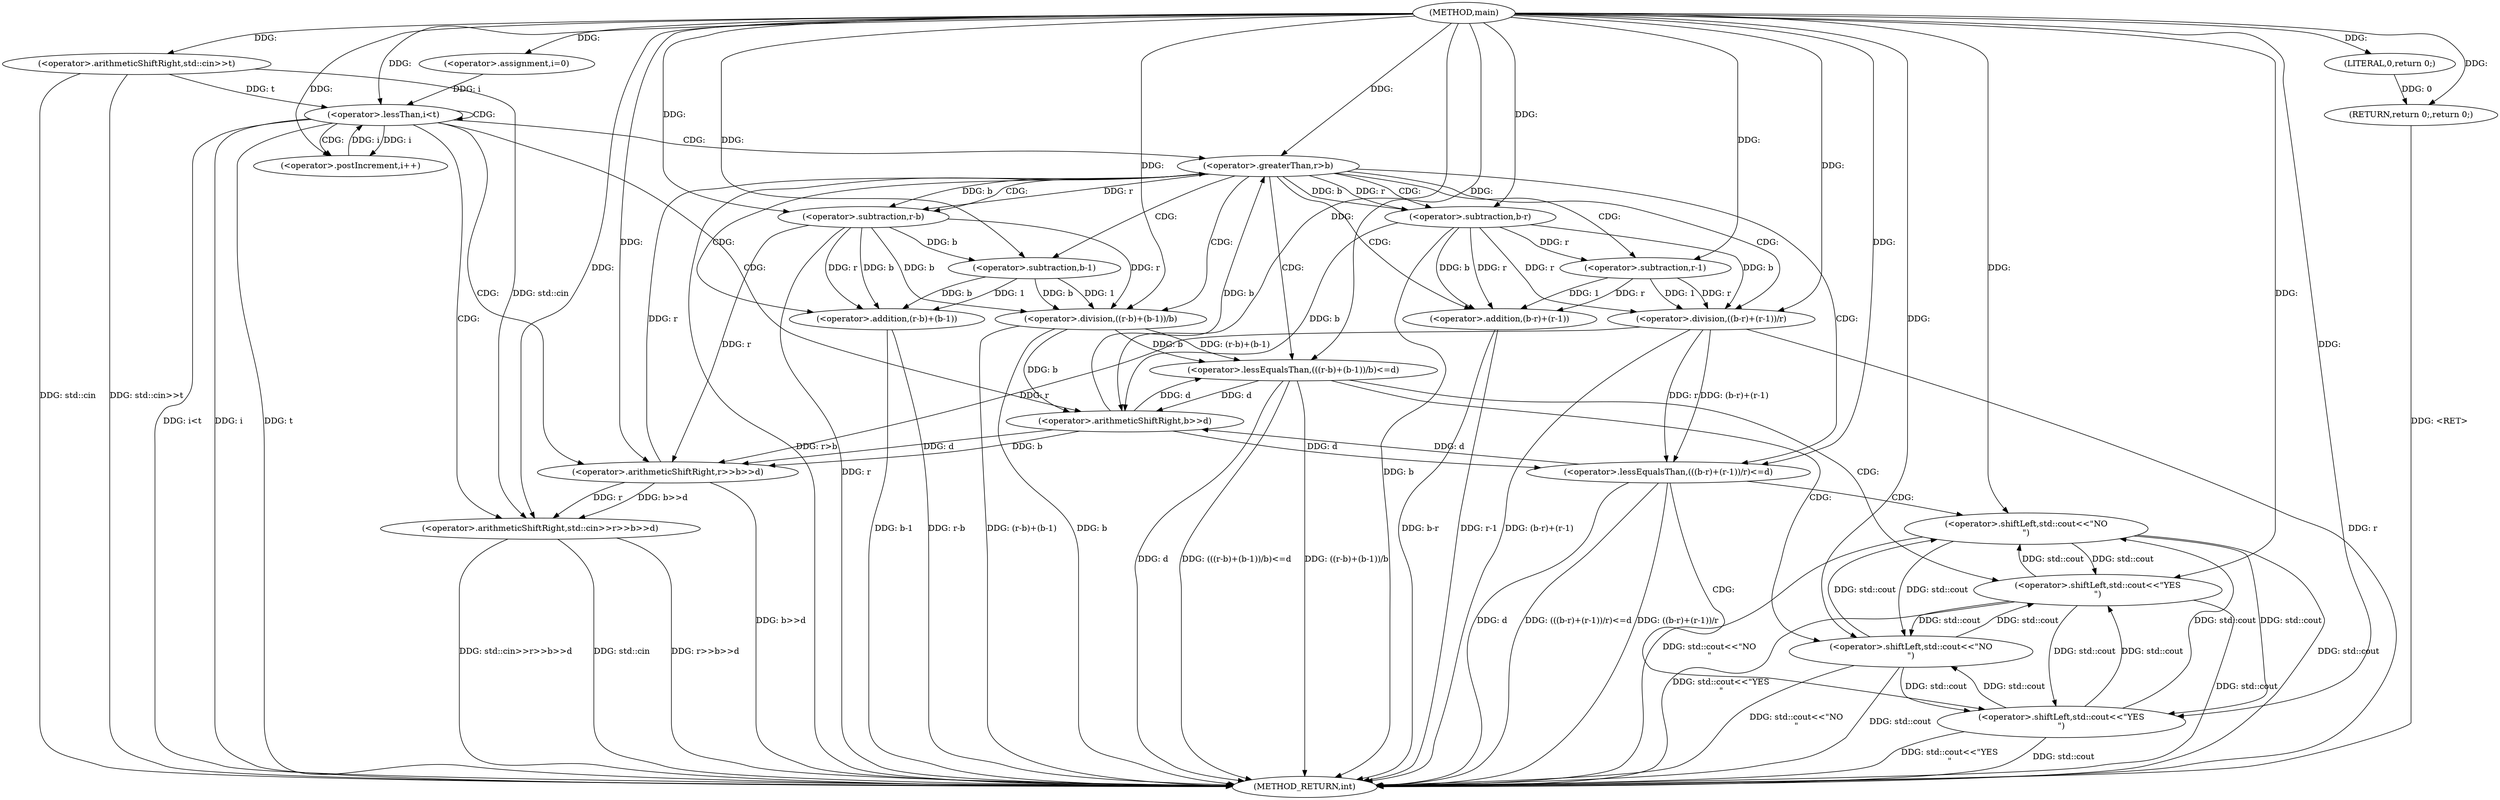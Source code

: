 digraph "main" {  
"1000101" [label = "(METHOD,main)" ]
"1000176" [label = "(METHOD_RETURN,int)" ]
"1000107" [label = "(<operator>.arithmeticShiftRight,std::cin>>t)" ]
"1000174" [label = "(RETURN,return 0;,return 0;)" ]
"1000112" [label = "(<operator>.assignment,i=0)" ]
"1000115" [label = "(<operator>.lessThan,i<t)" ]
"1000118" [label = "(<operator>.postIncrement,i++)" ]
"1000175" [label = "(LITERAL,0,return 0;)" ]
"1000121" [label = "(<operator>.arithmeticShiftRight,std::cin>>r>>b>>d)" ]
"1000129" [label = "(<operator>.greaterThan,r>b)" ]
"1000123" [label = "(<operator>.arithmeticShiftRight,r>>b>>d)" ]
"1000125" [label = "(<operator>.arithmeticShiftRight,b>>d)" ]
"1000134" [label = "(<operator>.lessEqualsThan,(((r-b)+(b-1))/b)<=d)" ]
"1000155" [label = "(<operator>.lessEqualsThan,(((b-r)+(r-1))/r)<=d)" ]
"1000146" [label = "(<operator>.shiftLeft,std::cout<<\"YES\n\")" ]
"1000150" [label = "(<operator>.shiftLeft,std::cout<<\"NO\n\")" ]
"1000167" [label = "(<operator>.shiftLeft,std::cout<<\"YES\n\")" ]
"1000171" [label = "(<operator>.shiftLeft,std::cout<<\"NO\n\")" ]
"1000135" [label = "(<operator>.division,((r-b)+(b-1))/b)" ]
"1000156" [label = "(<operator>.division,((b-r)+(r-1))/r)" ]
"1000136" [label = "(<operator>.addition,(r-b)+(b-1))" ]
"1000157" [label = "(<operator>.addition,(b-r)+(r-1))" ]
"1000137" [label = "(<operator>.subtraction,r-b)" ]
"1000140" [label = "(<operator>.subtraction,b-1)" ]
"1000158" [label = "(<operator>.subtraction,b-r)" ]
"1000161" [label = "(<operator>.subtraction,r-1)" ]
  "1000174" -> "1000176"  [ label = "DDG: <RET>"] 
  "1000107" -> "1000176"  [ label = "DDG: std::cin"] 
  "1000107" -> "1000176"  [ label = "DDG: std::cin>>t"] 
  "1000115" -> "1000176"  [ label = "DDG: i"] 
  "1000115" -> "1000176"  [ label = "DDG: t"] 
  "1000115" -> "1000176"  [ label = "DDG: i<t"] 
  "1000121" -> "1000176"  [ label = "DDG: std::cin"] 
  "1000123" -> "1000176"  [ label = "DDG: b>>d"] 
  "1000121" -> "1000176"  [ label = "DDG: r>>b>>d"] 
  "1000121" -> "1000176"  [ label = "DDG: std::cin>>r>>b>>d"] 
  "1000129" -> "1000176"  [ label = "DDG: r>b"] 
  "1000158" -> "1000176"  [ label = "DDG: b"] 
  "1000157" -> "1000176"  [ label = "DDG: b-r"] 
  "1000157" -> "1000176"  [ label = "DDG: r-1"] 
  "1000156" -> "1000176"  [ label = "DDG: (b-r)+(r-1)"] 
  "1000156" -> "1000176"  [ label = "DDG: r"] 
  "1000155" -> "1000176"  [ label = "DDG: ((b-r)+(r-1))/r"] 
  "1000155" -> "1000176"  [ label = "DDG: d"] 
  "1000155" -> "1000176"  [ label = "DDG: (((b-r)+(r-1))/r)<=d"] 
  "1000171" -> "1000176"  [ label = "DDG: std::cout"] 
  "1000171" -> "1000176"  [ label = "DDG: std::cout<<\"NO\n\""] 
  "1000167" -> "1000176"  [ label = "DDG: std::cout"] 
  "1000167" -> "1000176"  [ label = "DDG: std::cout<<\"YES\n\""] 
  "1000137" -> "1000176"  [ label = "DDG: r"] 
  "1000136" -> "1000176"  [ label = "DDG: r-b"] 
  "1000136" -> "1000176"  [ label = "DDG: b-1"] 
  "1000135" -> "1000176"  [ label = "DDG: (r-b)+(b-1)"] 
  "1000135" -> "1000176"  [ label = "DDG: b"] 
  "1000134" -> "1000176"  [ label = "DDG: ((r-b)+(b-1))/b"] 
  "1000134" -> "1000176"  [ label = "DDG: d"] 
  "1000134" -> "1000176"  [ label = "DDG: (((r-b)+(b-1))/b)<=d"] 
  "1000150" -> "1000176"  [ label = "DDG: std::cout"] 
  "1000150" -> "1000176"  [ label = "DDG: std::cout<<\"NO\n\""] 
  "1000146" -> "1000176"  [ label = "DDG: std::cout"] 
  "1000146" -> "1000176"  [ label = "DDG: std::cout<<\"YES\n\""] 
  "1000175" -> "1000174"  [ label = "DDG: 0"] 
  "1000101" -> "1000174"  [ label = "DDG: "] 
  "1000101" -> "1000107"  [ label = "DDG: "] 
  "1000101" -> "1000112"  [ label = "DDG: "] 
  "1000101" -> "1000175"  [ label = "DDG: "] 
  "1000112" -> "1000115"  [ label = "DDG: i"] 
  "1000118" -> "1000115"  [ label = "DDG: i"] 
  "1000101" -> "1000115"  [ label = "DDG: "] 
  "1000107" -> "1000115"  [ label = "DDG: t"] 
  "1000115" -> "1000118"  [ label = "DDG: i"] 
  "1000101" -> "1000118"  [ label = "DDG: "] 
  "1000107" -> "1000121"  [ label = "DDG: std::cin"] 
  "1000101" -> "1000121"  [ label = "DDG: "] 
  "1000123" -> "1000121"  [ label = "DDG: r"] 
  "1000123" -> "1000121"  [ label = "DDG: b>>d"] 
  "1000156" -> "1000123"  [ label = "DDG: r"] 
  "1000137" -> "1000123"  [ label = "DDG: r"] 
  "1000101" -> "1000123"  [ label = "DDG: "] 
  "1000125" -> "1000123"  [ label = "DDG: d"] 
  "1000125" -> "1000123"  [ label = "DDG: b"] 
  "1000123" -> "1000129"  [ label = "DDG: r"] 
  "1000101" -> "1000129"  [ label = "DDG: "] 
  "1000125" -> "1000129"  [ label = "DDG: b"] 
  "1000158" -> "1000125"  [ label = "DDG: b"] 
  "1000135" -> "1000125"  [ label = "DDG: b"] 
  "1000101" -> "1000125"  [ label = "DDG: "] 
  "1000155" -> "1000125"  [ label = "DDG: d"] 
  "1000134" -> "1000125"  [ label = "DDG: d"] 
  "1000135" -> "1000134"  [ label = "DDG: b"] 
  "1000135" -> "1000134"  [ label = "DDG: (r-b)+(b-1)"] 
  "1000125" -> "1000134"  [ label = "DDG: d"] 
  "1000101" -> "1000134"  [ label = "DDG: "] 
  "1000156" -> "1000155"  [ label = "DDG: r"] 
  "1000156" -> "1000155"  [ label = "DDG: (b-r)+(r-1)"] 
  "1000125" -> "1000155"  [ label = "DDG: d"] 
  "1000101" -> "1000155"  [ label = "DDG: "] 
  "1000137" -> "1000135"  [ label = "DDG: b"] 
  "1000137" -> "1000135"  [ label = "DDG: r"] 
  "1000140" -> "1000135"  [ label = "DDG: 1"] 
  "1000140" -> "1000135"  [ label = "DDG: b"] 
  "1000101" -> "1000135"  [ label = "DDG: "] 
  "1000171" -> "1000146"  [ label = "DDG: std::cout"] 
  "1000167" -> "1000146"  [ label = "DDG: std::cout"] 
  "1000150" -> "1000146"  [ label = "DDG: std::cout"] 
  "1000101" -> "1000146"  [ label = "DDG: "] 
  "1000171" -> "1000150"  [ label = "DDG: std::cout"] 
  "1000167" -> "1000150"  [ label = "DDG: std::cout"] 
  "1000146" -> "1000150"  [ label = "DDG: std::cout"] 
  "1000101" -> "1000150"  [ label = "DDG: "] 
  "1000161" -> "1000156"  [ label = "DDG: 1"] 
  "1000161" -> "1000156"  [ label = "DDG: r"] 
  "1000158" -> "1000156"  [ label = "DDG: r"] 
  "1000158" -> "1000156"  [ label = "DDG: b"] 
  "1000101" -> "1000156"  [ label = "DDG: "] 
  "1000171" -> "1000167"  [ label = "DDG: std::cout"] 
  "1000150" -> "1000167"  [ label = "DDG: std::cout"] 
  "1000146" -> "1000167"  [ label = "DDG: std::cout"] 
  "1000101" -> "1000167"  [ label = "DDG: "] 
  "1000167" -> "1000171"  [ label = "DDG: std::cout"] 
  "1000150" -> "1000171"  [ label = "DDG: std::cout"] 
  "1000146" -> "1000171"  [ label = "DDG: std::cout"] 
  "1000101" -> "1000171"  [ label = "DDG: "] 
  "1000137" -> "1000136"  [ label = "DDG: b"] 
  "1000137" -> "1000136"  [ label = "DDG: r"] 
  "1000140" -> "1000136"  [ label = "DDG: 1"] 
  "1000140" -> "1000136"  [ label = "DDG: b"] 
  "1000158" -> "1000157"  [ label = "DDG: r"] 
  "1000158" -> "1000157"  [ label = "DDG: b"] 
  "1000161" -> "1000157"  [ label = "DDG: 1"] 
  "1000161" -> "1000157"  [ label = "DDG: r"] 
  "1000129" -> "1000137"  [ label = "DDG: r"] 
  "1000101" -> "1000137"  [ label = "DDG: "] 
  "1000129" -> "1000137"  [ label = "DDG: b"] 
  "1000137" -> "1000140"  [ label = "DDG: b"] 
  "1000101" -> "1000140"  [ label = "DDG: "] 
  "1000129" -> "1000158"  [ label = "DDG: b"] 
  "1000101" -> "1000158"  [ label = "DDG: "] 
  "1000129" -> "1000158"  [ label = "DDG: r"] 
  "1000158" -> "1000161"  [ label = "DDG: r"] 
  "1000101" -> "1000161"  [ label = "DDG: "] 
  "1000115" -> "1000125"  [ label = "CDG: "] 
  "1000115" -> "1000118"  [ label = "CDG: "] 
  "1000115" -> "1000121"  [ label = "CDG: "] 
  "1000115" -> "1000129"  [ label = "CDG: "] 
  "1000115" -> "1000123"  [ label = "CDG: "] 
  "1000115" -> "1000115"  [ label = "CDG: "] 
  "1000129" -> "1000156"  [ label = "CDG: "] 
  "1000129" -> "1000161"  [ label = "CDG: "] 
  "1000129" -> "1000135"  [ label = "CDG: "] 
  "1000129" -> "1000136"  [ label = "CDG: "] 
  "1000129" -> "1000157"  [ label = "CDG: "] 
  "1000129" -> "1000158"  [ label = "CDG: "] 
  "1000129" -> "1000155"  [ label = "CDG: "] 
  "1000129" -> "1000137"  [ label = "CDG: "] 
  "1000129" -> "1000140"  [ label = "CDG: "] 
  "1000129" -> "1000134"  [ label = "CDG: "] 
  "1000134" -> "1000150"  [ label = "CDG: "] 
  "1000134" -> "1000146"  [ label = "CDG: "] 
  "1000155" -> "1000167"  [ label = "CDG: "] 
  "1000155" -> "1000171"  [ label = "CDG: "] 
}
